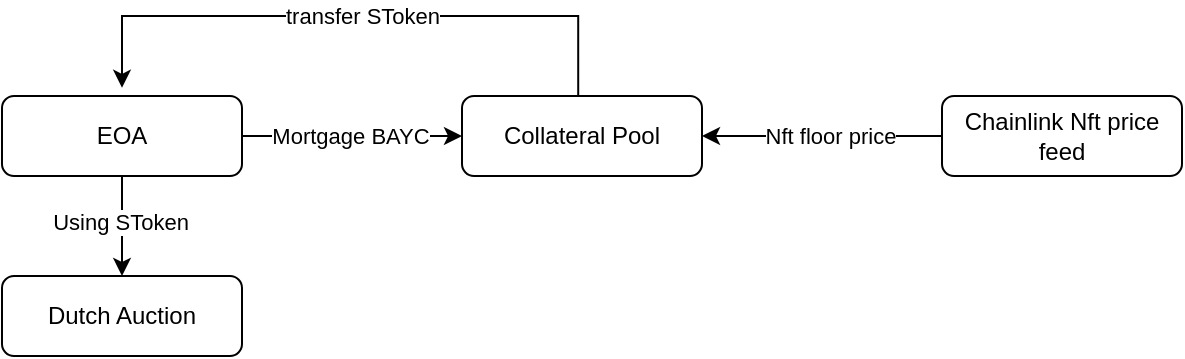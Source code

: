 <mxfile version="22.1.11" type="github">
  <diagram id="C5RBs43oDa-KdzZeNtuy" name="Page-1">
    <mxGraphModel dx="1397" dy="602" grid="1" gridSize="10" guides="1" tooltips="1" connect="1" arrows="1" fold="1" page="1" pageScale="1" pageWidth="827" pageHeight="1169" math="0" shadow="0">
      <root>
        <mxCell id="WIyWlLk6GJQsqaUBKTNV-0" />
        <mxCell id="WIyWlLk6GJQsqaUBKTNV-1" parent="WIyWlLk6GJQsqaUBKTNV-0" />
        <mxCell id="3Zo8p9p8w4QE9FRBnc0U-3" value="" style="edgeStyle=orthogonalEdgeStyle;rounded=0;orthogonalLoop=1;jettySize=auto;html=1;entryX=0;entryY=0.5;entryDx=0;entryDy=0;" edge="1" parent="WIyWlLk6GJQsqaUBKTNV-1" source="WIyWlLk6GJQsqaUBKTNV-3" target="3Zo8p9p8w4QE9FRBnc0U-4">
          <mxGeometry relative="1" as="geometry">
            <mxPoint x="320" y="100" as="targetPoint" />
            <Array as="points">
              <mxPoint x="370" y="100" />
              <mxPoint x="370" y="100" />
            </Array>
          </mxGeometry>
        </mxCell>
        <mxCell id="3Zo8p9p8w4QE9FRBnc0U-5" value="Mortgage BAYC" style="edgeLabel;html=1;align=center;verticalAlign=middle;resizable=0;points=[];" vertex="1" connectable="0" parent="3Zo8p9p8w4QE9FRBnc0U-3">
          <mxGeometry x="-0.332" relative="1" as="geometry">
            <mxPoint x="17" as="offset" />
          </mxGeometry>
        </mxCell>
        <mxCell id="3Zo8p9p8w4QE9FRBnc0U-13" style="edgeStyle=orthogonalEdgeStyle;rounded=0;orthogonalLoop=1;jettySize=auto;html=1;entryX=0.5;entryY=0;entryDx=0;entryDy=0;" edge="1" parent="WIyWlLk6GJQsqaUBKTNV-1" source="WIyWlLk6GJQsqaUBKTNV-3" target="3Zo8p9p8w4QE9FRBnc0U-14">
          <mxGeometry relative="1" as="geometry">
            <mxPoint x="220" y="180" as="targetPoint" />
          </mxGeometry>
        </mxCell>
        <mxCell id="3Zo8p9p8w4QE9FRBnc0U-15" value="Using SToken" style="edgeLabel;html=1;align=center;verticalAlign=middle;resizable=0;points=[];" vertex="1" connectable="0" parent="3Zo8p9p8w4QE9FRBnc0U-13">
          <mxGeometry x="-0.098" y="-1" relative="1" as="geometry">
            <mxPoint as="offset" />
          </mxGeometry>
        </mxCell>
        <mxCell id="WIyWlLk6GJQsqaUBKTNV-3" value="EOA" style="rounded=1;whiteSpace=wrap;html=1;fontSize=12;glass=0;strokeWidth=1;shadow=0;" parent="WIyWlLk6GJQsqaUBKTNV-1" vertex="1">
          <mxGeometry x="160" y="80" width="120" height="40" as="geometry" />
        </mxCell>
        <mxCell id="3Zo8p9p8w4QE9FRBnc0U-6" style="edgeStyle=orthogonalEdgeStyle;rounded=0;orthogonalLoop=1;jettySize=auto;html=1;entryX=0.516;entryY=-0.103;entryDx=0;entryDy=0;entryPerimeter=0;" edge="1" parent="WIyWlLk6GJQsqaUBKTNV-1">
          <mxGeometry relative="1" as="geometry">
            <mxPoint x="220.0" y="75.88" as="targetPoint" />
            <mxPoint x="448.11" y="80" as="sourcePoint" />
            <Array as="points">
              <mxPoint x="448.08" y="40" />
              <mxPoint x="220.08" y="40" />
            </Array>
          </mxGeometry>
        </mxCell>
        <mxCell id="3Zo8p9p8w4QE9FRBnc0U-7" value="transfer SToken" style="edgeLabel;html=1;align=center;verticalAlign=middle;resizable=0;points=[];" vertex="1" connectable="0" parent="3Zo8p9p8w4QE9FRBnc0U-6">
          <mxGeometry x="-0.102" relative="1" as="geometry">
            <mxPoint x="-12" as="offset" />
          </mxGeometry>
        </mxCell>
        <mxCell id="3Zo8p9p8w4QE9FRBnc0U-16" style="edgeStyle=orthogonalEdgeStyle;rounded=0;orthogonalLoop=1;jettySize=auto;html=1;entryX=1;entryY=0.5;entryDx=0;entryDy=0;exitX=0;exitY=0.5;exitDx=0;exitDy=0;" edge="1" parent="WIyWlLk6GJQsqaUBKTNV-1" source="3Zo8p9p8w4QE9FRBnc0U-18" target="3Zo8p9p8w4QE9FRBnc0U-4">
          <mxGeometry relative="1" as="geometry">
            <mxPoint x="630" y="40" as="targetPoint" />
            <mxPoint x="490" y="30" as="sourcePoint" />
          </mxGeometry>
        </mxCell>
        <mxCell id="3Zo8p9p8w4QE9FRBnc0U-17" value="Nft floor price" style="edgeLabel;html=1;align=center;verticalAlign=middle;resizable=0;points=[];" vertex="1" connectable="0" parent="3Zo8p9p8w4QE9FRBnc0U-16">
          <mxGeometry x="0.231" y="-2" relative="1" as="geometry">
            <mxPoint x="18" y="2" as="offset" />
          </mxGeometry>
        </mxCell>
        <mxCell id="3Zo8p9p8w4QE9FRBnc0U-4" value="Collateral Pool" style="rounded=1;whiteSpace=wrap;html=1;fontSize=12;glass=0;strokeWidth=1;shadow=0;" vertex="1" parent="WIyWlLk6GJQsqaUBKTNV-1">
          <mxGeometry x="390" y="80" width="120" height="40" as="geometry" />
        </mxCell>
        <mxCell id="3Zo8p9p8w4QE9FRBnc0U-14" value="Dutch Auction" style="rounded=1;whiteSpace=wrap;html=1;fontSize=12;glass=0;strokeWidth=1;shadow=0;" vertex="1" parent="WIyWlLk6GJQsqaUBKTNV-1">
          <mxGeometry x="160" y="170" width="120" height="40" as="geometry" />
        </mxCell>
        <mxCell id="3Zo8p9p8w4QE9FRBnc0U-18" value="Chainlink Nft price feed" style="rounded=1;whiteSpace=wrap;html=1;fontSize=12;glass=0;strokeWidth=1;shadow=0;" vertex="1" parent="WIyWlLk6GJQsqaUBKTNV-1">
          <mxGeometry x="630" y="80" width="120" height="40" as="geometry" />
        </mxCell>
      </root>
    </mxGraphModel>
  </diagram>
</mxfile>
